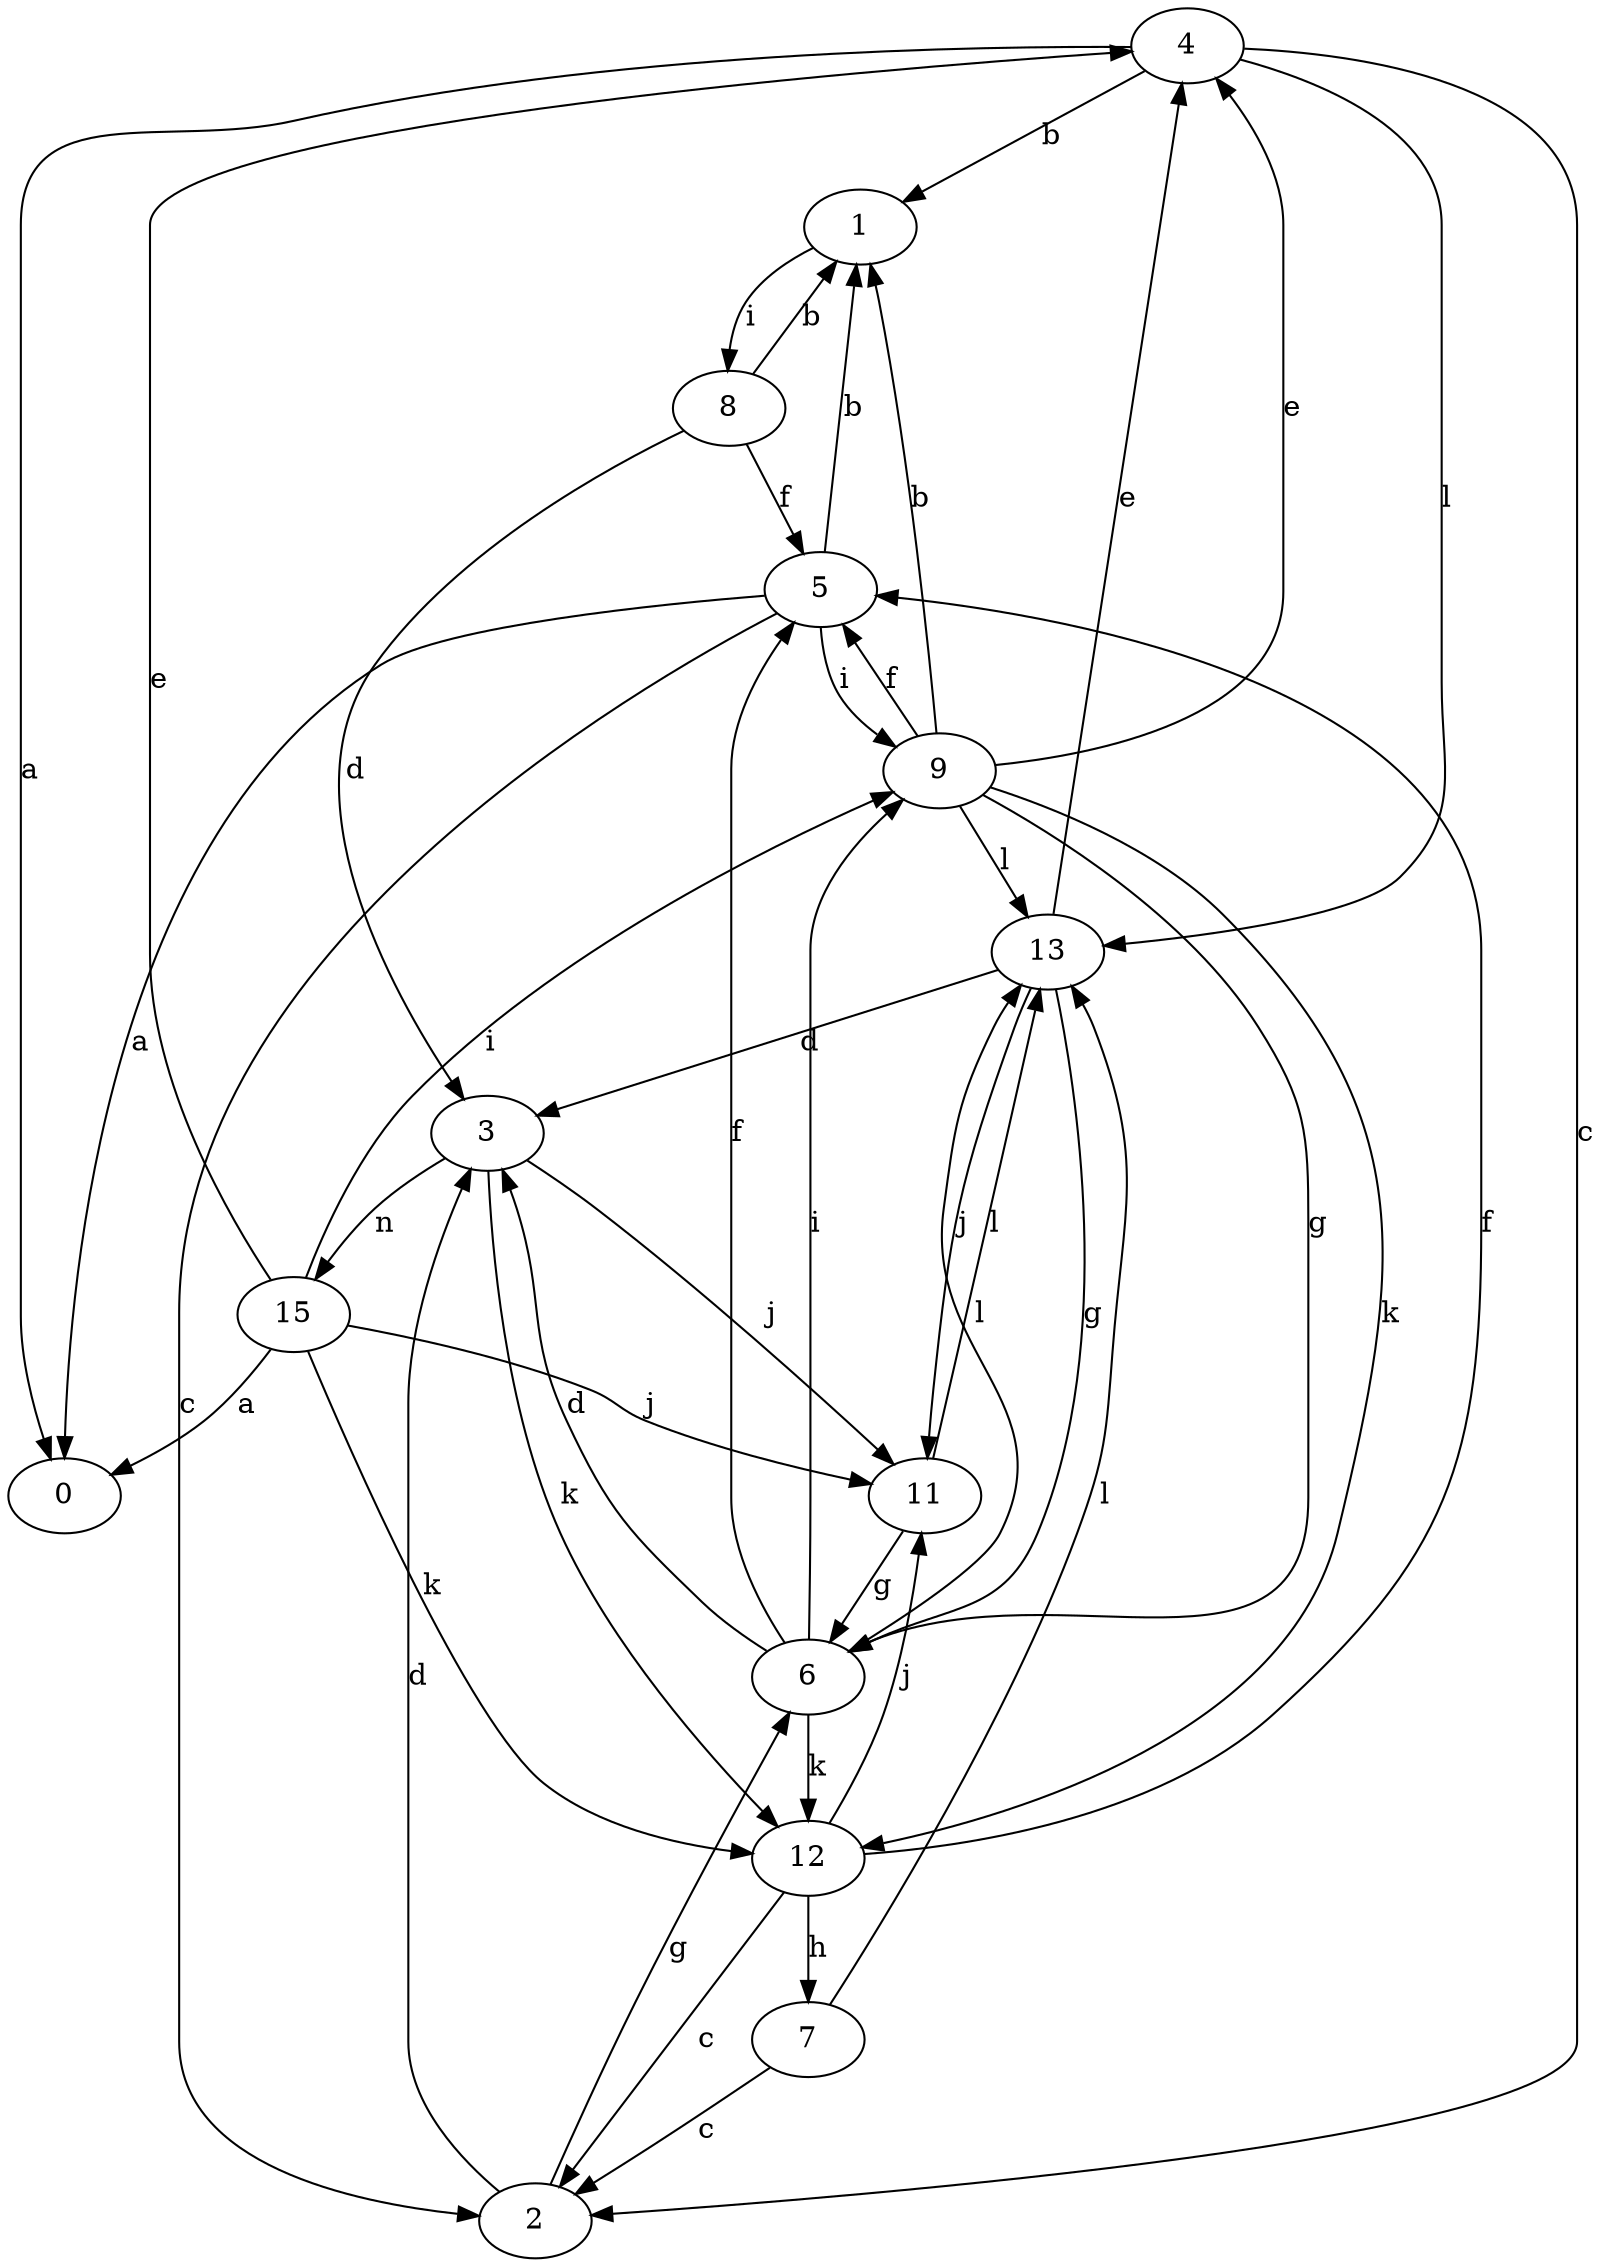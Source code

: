 strict digraph  {
0;
1;
2;
3;
4;
5;
6;
7;
8;
9;
11;
12;
13;
15;
1 -> 8  [label=i];
2 -> 3  [label=d];
2 -> 6  [label=g];
3 -> 11  [label=j];
3 -> 12  [label=k];
3 -> 15  [label=n];
4 -> 0  [label=a];
4 -> 1  [label=b];
4 -> 2  [label=c];
4 -> 13  [label=l];
5 -> 0  [label=a];
5 -> 1  [label=b];
5 -> 2  [label=c];
5 -> 9  [label=i];
6 -> 3  [label=d];
6 -> 5  [label=f];
6 -> 9  [label=i];
6 -> 12  [label=k];
6 -> 13  [label=l];
7 -> 2  [label=c];
7 -> 13  [label=l];
8 -> 1  [label=b];
8 -> 3  [label=d];
8 -> 5  [label=f];
9 -> 1  [label=b];
9 -> 4  [label=e];
9 -> 5  [label=f];
9 -> 6  [label=g];
9 -> 12  [label=k];
9 -> 13  [label=l];
11 -> 6  [label=g];
11 -> 13  [label=l];
12 -> 2  [label=c];
12 -> 5  [label=f];
12 -> 7  [label=h];
12 -> 11  [label=j];
13 -> 3  [label=d];
13 -> 4  [label=e];
13 -> 6  [label=g];
13 -> 11  [label=j];
15 -> 0  [label=a];
15 -> 4  [label=e];
15 -> 9  [label=i];
15 -> 11  [label=j];
15 -> 12  [label=k];
}
